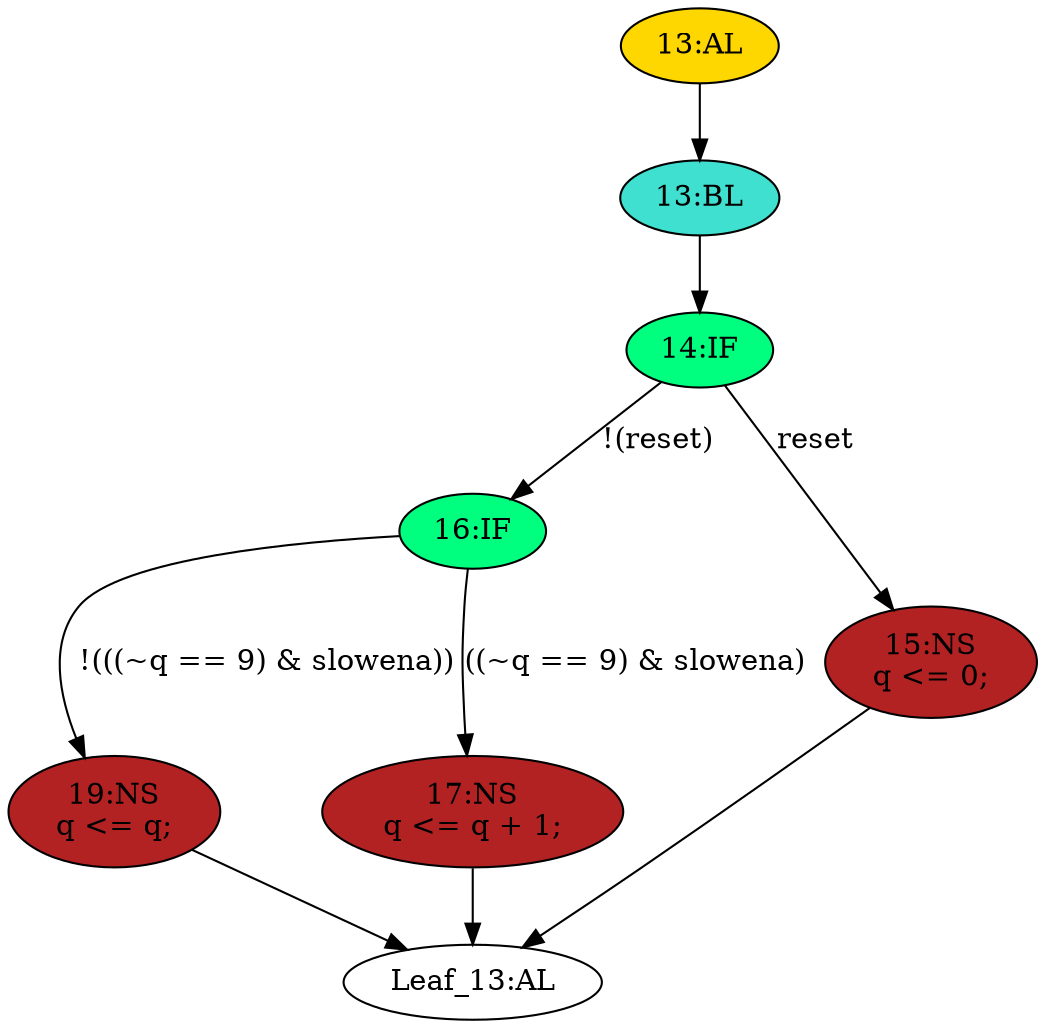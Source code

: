 strict digraph "" {
	node [label="\N"];
	"16:IF"	[ast="<pyverilog.vparser.ast.IfStatement object at 0x7fb7b3ad81d0>",
		fillcolor=springgreen,
		label="16:IF",
		statements="[]",
		style=filled,
		typ=IfStatement];
	"19:NS"	[ast="<pyverilog.vparser.ast.NonblockingSubstitution object at 0x7fb7b3ad8310>",
		fillcolor=firebrick,
		label="19:NS
q <= q;",
		statements="[<pyverilog.vparser.ast.NonblockingSubstitution object at 0x7fb7b3ad8310>]",
		style=filled,
		typ=NonblockingSubstitution];
	"16:IF" -> "19:NS"	[cond="['q', 'slowena']",
		label="!(((~q == 9) & slowena))",
		lineno=16];
	"17:NS"	[ast="<pyverilog.vparser.ast.NonblockingSubstitution object at 0x7fb7b3ad84d0>",
		fillcolor=firebrick,
		label="17:NS
q <= q + 1;",
		statements="[<pyverilog.vparser.ast.NonblockingSubstitution object at 0x7fb7b3ad84d0>]",
		style=filled,
		typ=NonblockingSubstitution];
	"16:IF" -> "17:NS"	[cond="['q', 'slowena']",
		label="((~q == 9) & slowena)",
		lineno=16];
	"13:AL"	[ast="<pyverilog.vparser.ast.Always object at 0x7fb7b3ad8810>",
		clk_sens=True,
		fillcolor=gold,
		label="13:AL",
		sens="['clk']",
		statements="[]",
		style=filled,
		typ=Always,
		use_var="['reset', 'q', 'slowena']"];
	"13:BL"	[ast="<pyverilog.vparser.ast.Block object at 0x7fb7b3ad8910>",
		fillcolor=turquoise,
		label="13:BL",
		statements="[]",
		style=filled,
		typ=Block];
	"13:AL" -> "13:BL"	[cond="[]",
		lineno=None];
	"14:IF"	[ast="<pyverilog.vparser.ast.IfStatement object at 0x7fb7b3ad8950>",
		fillcolor=springgreen,
		label="14:IF",
		statements="[]",
		style=filled,
		typ=IfStatement];
	"13:BL" -> "14:IF"	[cond="[]",
		lineno=None];
	"14:IF" -> "16:IF"	[cond="['reset']",
		label="!(reset)",
		lineno=14];
	"15:NS"	[ast="<pyverilog.vparser.ast.NonblockingSubstitution object at 0x7fb7b3ad8990>",
		fillcolor=firebrick,
		label="15:NS
q <= 0;",
		statements="[<pyverilog.vparser.ast.NonblockingSubstitution object at 0x7fb7b3ad8990>]",
		style=filled,
		typ=NonblockingSubstitution];
	"14:IF" -> "15:NS"	[cond="['reset']",
		label=reset,
		lineno=14];
	"Leaf_13:AL"	[def_var="['q']",
		label="Leaf_13:AL"];
	"19:NS" -> "Leaf_13:AL"	[cond="[]",
		lineno=None];
	"15:NS" -> "Leaf_13:AL"	[cond="[]",
		lineno=None];
	"17:NS" -> "Leaf_13:AL"	[cond="[]",
		lineno=None];
}
